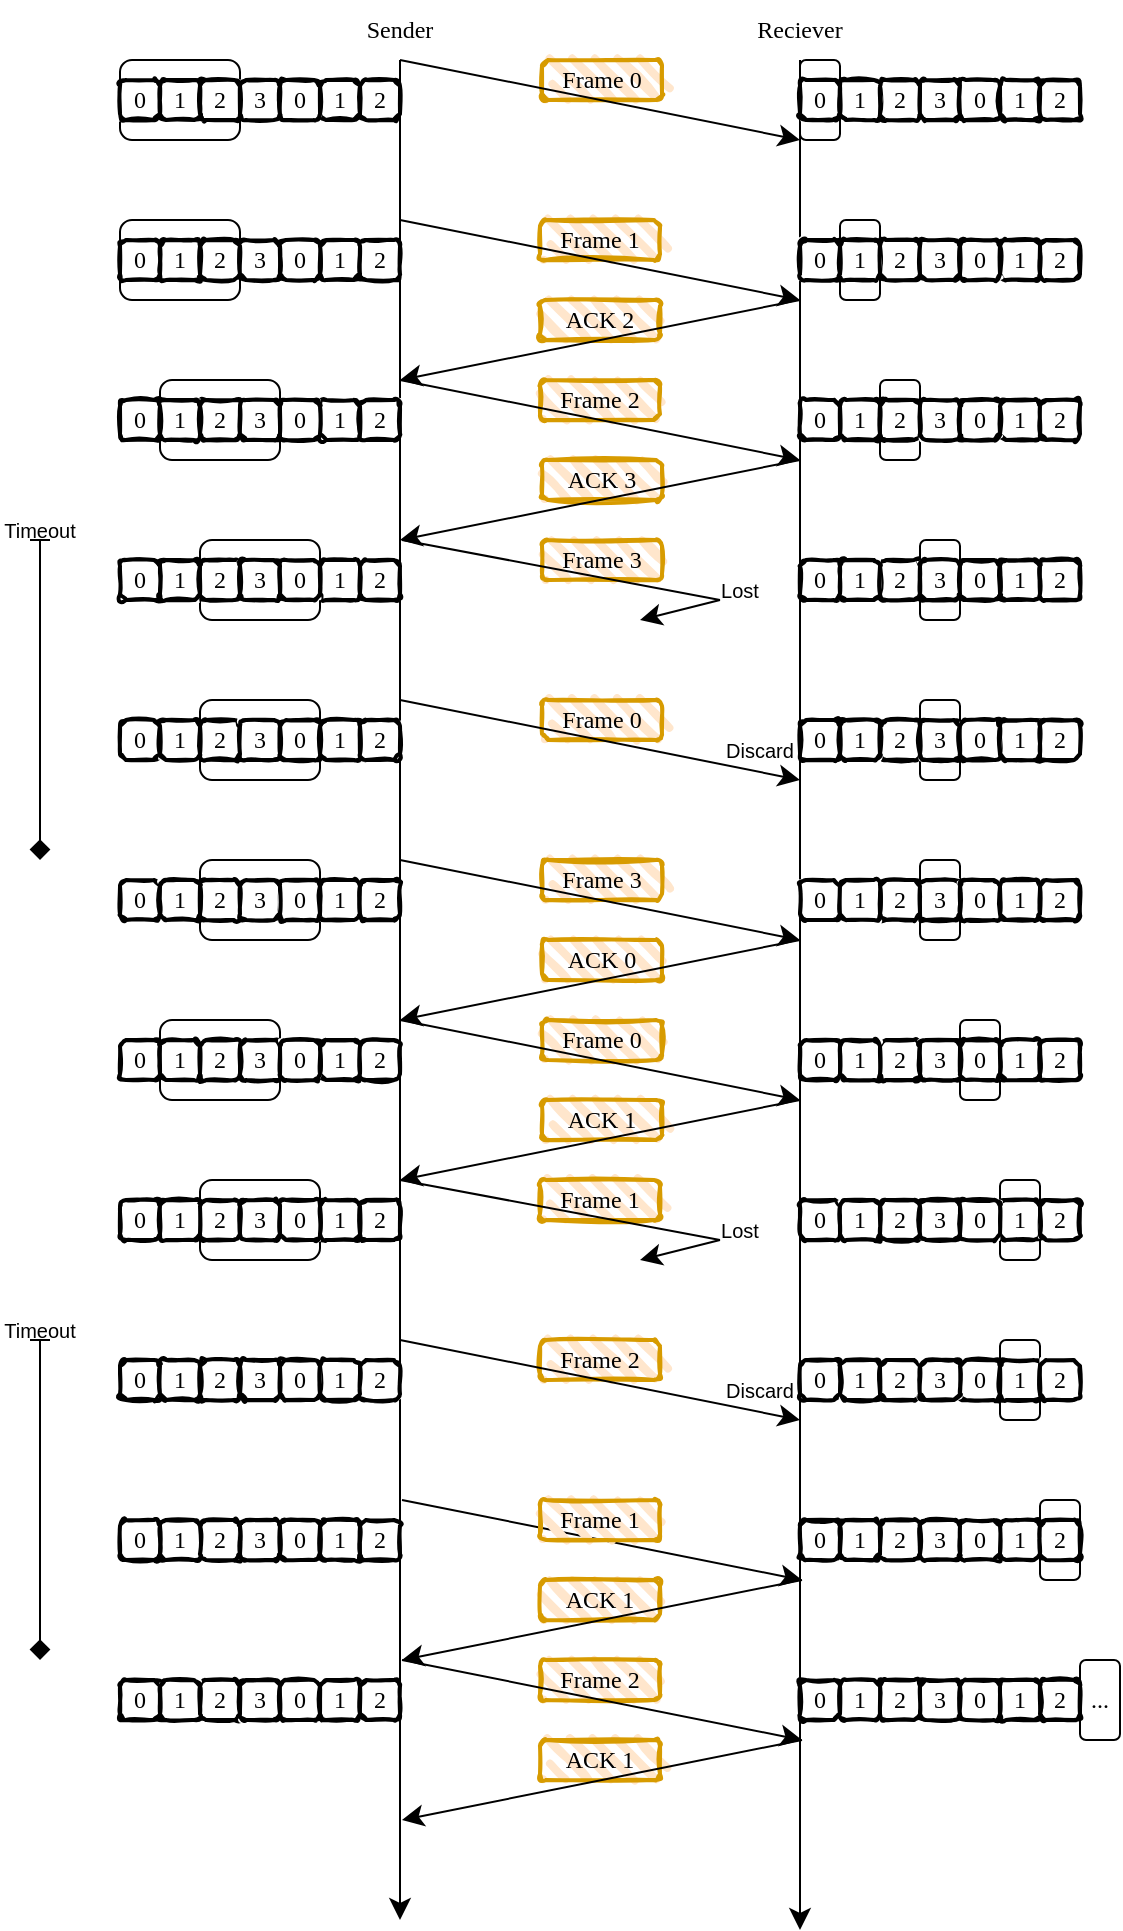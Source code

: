 <mxfile version="22.0.4" type="github">
  <diagram name="Page-1" id="Jps5f1QxIMVDUY-n0DtK">
    <mxGraphModel dx="1178" dy="856" grid="1" gridSize="10" guides="1" tooltips="1" connect="1" arrows="1" fold="1" page="0" pageScale="1" pageWidth="850" pageHeight="1100" math="0" shadow="0">
      <root>
        <mxCell id="0" />
        <mxCell id="1" parent="0" />
        <mxCell id="nz6zBWVMR0chpCr7kGpy-298" value="..." style="rounded=1;whiteSpace=wrap;html=1;fontSize=12;fontFamily=Verdana;" vertex="1" parent="1">
          <mxGeometry x="300" y="800" width="20" height="40" as="geometry" />
        </mxCell>
        <mxCell id="nz6zBWVMR0chpCr7kGpy-293" value="2" style="rounded=1;whiteSpace=wrap;html=1;strokeWidth=2;fillWeight=4;hachureGap=8;hachureAngle=45;sketch=1;fontSize=12;fontFamily=Verdana;" vertex="1" parent="1">
          <mxGeometry x="280" y="810" width="20" height="20" as="geometry" />
        </mxCell>
        <mxCell id="nz6zBWVMR0chpCr7kGpy-297" value="" style="rounded=1;whiteSpace=wrap;html=1;fontSize=12;fontFamily=Verdana;" vertex="1" parent="1">
          <mxGeometry x="280" y="720" width="20" height="40" as="geometry" />
        </mxCell>
        <mxCell id="nz6zBWVMR0chpCr7kGpy-296" value="" style="rounded=1;whiteSpace=wrap;html=1;fontSize=12;fontFamily=Verdana;" vertex="1" parent="1">
          <mxGeometry x="260" y="640" width="20" height="40" as="geometry" />
        </mxCell>
        <mxCell id="nz6zBWVMR0chpCr7kGpy-220" value="0" style="rounded=1;whiteSpace=wrap;html=1;strokeWidth=2;fillWeight=4;hachureGap=8;hachureAngle=45;sketch=1;fontSize=12;fontFamily=Verdana;" vertex="1" parent="1">
          <mxGeometry x="240" y="650" width="20" height="20" as="geometry" />
        </mxCell>
        <mxCell id="nz6zBWVMR0chpCr7kGpy-252" value="Frame 2" style="rounded=1;whiteSpace=wrap;html=1;strokeWidth=2;fillWeight=4;hachureGap=8;hachureAngle=45;sketch=1;fontSize=12;fillColor=#ffe6cc;strokeColor=#d79b00;fontFamily=Verdana;" vertex="1" parent="1">
          <mxGeometry x="30" y="800" width="60" height="20" as="geometry" />
        </mxCell>
        <mxCell id="nz6zBWVMR0chpCr7kGpy-250" value="ACK 1" style="rounded=1;whiteSpace=wrap;html=1;strokeWidth=2;fillWeight=4;hachureGap=8;hachureAngle=45;sketch=1;fontSize=12;fillColor=#ffe6cc;strokeColor=#d79b00;fontFamily=Verdana;" vertex="1" parent="1">
          <mxGeometry x="30" y="760" width="60" height="20" as="geometry" />
        </mxCell>
        <mxCell id="nz6zBWVMR0chpCr7kGpy-228" value="Frame 2" style="rounded=1;whiteSpace=wrap;html=1;strokeWidth=2;fillWeight=4;hachureGap=8;hachureAngle=45;sketch=1;fontSize=12;fillColor=#ffe6cc;strokeColor=#d79b00;fontFamily=Verdana;" vertex="1" parent="1">
          <mxGeometry x="30" y="640" width="60" height="20" as="geometry" />
        </mxCell>
        <mxCell id="nz6zBWVMR0chpCr7kGpy-200" value="Frame 1" style="rounded=1;whiteSpace=wrap;html=1;strokeWidth=2;fillWeight=4;hachureGap=8;hachureAngle=45;sketch=1;fontSize=12;fillColor=#ffe6cc;strokeColor=#d79b00;fontFamily=Verdana;" vertex="1" parent="1">
          <mxGeometry x="30" y="560" width="60" height="20" as="geometry" />
        </mxCell>
        <mxCell id="nz6zBWVMR0chpCr7kGpy-192" value="ACK 1" style="rounded=1;whiteSpace=wrap;html=1;strokeWidth=2;fillWeight=4;hachureGap=8;hachureAngle=45;sketch=1;fontSize=12;fillColor=#ffe6cc;strokeColor=#d79b00;fontFamily=Verdana;" vertex="1" parent="1">
          <mxGeometry x="31" y="520" width="60" height="20" as="geometry" />
        </mxCell>
        <mxCell id="nz6zBWVMR0chpCr7kGpy-196" value="ACK 0" style="rounded=1;whiteSpace=wrap;html=1;strokeWidth=2;fillWeight=4;hachureGap=8;hachureAngle=45;sketch=1;fontSize=12;fillColor=#ffe6cc;strokeColor=#d79b00;fontFamily=Verdana;" vertex="1" parent="1">
          <mxGeometry x="31" y="440" width="60" height="20" as="geometry" />
        </mxCell>
        <mxCell id="nz6zBWVMR0chpCr7kGpy-194" value="Frame 0" style="rounded=1;whiteSpace=wrap;html=1;strokeWidth=2;fillWeight=4;hachureGap=8;hachureAngle=45;sketch=1;fontSize=12;fillColor=#ffe6cc;strokeColor=#d79b00;fontFamily=Verdana;" vertex="1" parent="1">
          <mxGeometry x="31" y="480" width="60" height="20" as="geometry" />
        </mxCell>
        <mxCell id="nz6zBWVMR0chpCr7kGpy-190" value="Frame 3" style="rounded=1;whiteSpace=wrap;html=1;strokeWidth=2;fillWeight=4;hachureGap=8;hachureAngle=45;sketch=1;fontSize=12;fillColor=#ffe6cc;strokeColor=#d79b00;fontFamily=Verdana;" vertex="1" parent="1">
          <mxGeometry x="31" y="400" width="60" height="20" as="geometry" />
        </mxCell>
        <mxCell id="nz6zBWVMR0chpCr7kGpy-182" value="Frame 0" style="rounded=1;whiteSpace=wrap;html=1;strokeWidth=2;fillWeight=4;hachureGap=8;hachureAngle=45;sketch=1;fontSize=12;fillColor=#ffe6cc;strokeColor=#d79b00;fontFamily=Verdana;" vertex="1" parent="1">
          <mxGeometry x="31" y="320" width="60" height="20" as="geometry" />
        </mxCell>
        <mxCell id="nz6zBWVMR0chpCr7kGpy-92" value="Frame 3" style="rounded=1;whiteSpace=wrap;html=1;strokeWidth=2;fillWeight=4;hachureGap=8;hachureAngle=45;sketch=1;fontSize=12;fillColor=#ffe6cc;strokeColor=#d79b00;fontFamily=Verdana;" vertex="1" parent="1">
          <mxGeometry x="31" y="240" width="60" height="20" as="geometry" />
        </mxCell>
        <mxCell id="nz6zBWVMR0chpCr7kGpy-89" value="" style="rounded=1;whiteSpace=wrap;html=1;fontSize=12;fontFamily=Verdana;" vertex="1" parent="1">
          <mxGeometry x="-140" y="240" width="60" height="40" as="geometry" />
        </mxCell>
        <mxCell id="nz6zBWVMR0chpCr7kGpy-87" value="" style="rounded=1;whiteSpace=wrap;html=1;fontSize=12;fontFamily=Verdana;" vertex="1" parent="1">
          <mxGeometry x="-160" y="160" width="60" height="40" as="geometry" />
        </mxCell>
        <mxCell id="nz6zBWVMR0chpCr7kGpy-85" value="" style="rounded=1;whiteSpace=wrap;html=1;fontSize=12;fontFamily=Verdana;" vertex="1" parent="1">
          <mxGeometry x="-180" y="80" width="60" height="40" as="geometry" />
        </mxCell>
        <mxCell id="nz6zBWVMR0chpCr7kGpy-84" value="" style="rounded=1;whiteSpace=wrap;html=1;fontSize=12;fontFamily=Verdana;" vertex="1" parent="1">
          <mxGeometry x="220" y="240" width="20" height="40" as="geometry" />
        </mxCell>
        <mxCell id="nz6zBWVMR0chpCr7kGpy-83" value="" style="rounded=1;whiteSpace=wrap;html=1;fontSize=12;fontFamily=Verdana;" vertex="1" parent="1">
          <mxGeometry x="200" y="160" width="20" height="40" as="geometry" />
        </mxCell>
        <mxCell id="nz6zBWVMR0chpCr7kGpy-82" value="" style="rounded=1;whiteSpace=wrap;html=1;fontSize=12;fontFamily=Verdana;" vertex="1" parent="1">
          <mxGeometry x="180" y="80" width="20" height="40" as="geometry" />
        </mxCell>
        <mxCell id="nz6zBWVMR0chpCr7kGpy-81" value="ACK 3" style="rounded=1;whiteSpace=wrap;html=1;strokeWidth=2;fillWeight=4;hachureGap=8;hachureAngle=45;sketch=1;fontSize=12;fillColor=#ffe6cc;strokeColor=#d79b00;fontFamily=Verdana;" vertex="1" parent="1">
          <mxGeometry x="31" y="200" width="60" height="20" as="geometry" />
        </mxCell>
        <mxCell id="nz6zBWVMR0chpCr7kGpy-79" value="ACK 2" style="rounded=1;whiteSpace=wrap;html=1;strokeWidth=2;fillWeight=4;hachureGap=8;hachureAngle=45;sketch=1;fontSize=12;fillColor=#ffe6cc;strokeColor=#d79b00;fontFamily=Verdana;" vertex="1" parent="1">
          <mxGeometry x="30" y="120" width="60" height="20" as="geometry" />
        </mxCell>
        <mxCell id="nz6zBWVMR0chpCr7kGpy-80" value="Frame 2" style="rounded=1;whiteSpace=wrap;html=1;strokeWidth=2;fillWeight=4;hachureGap=8;hachureAngle=45;sketch=1;fontSize=12;fillColor=#ffe6cc;strokeColor=#d79b00;fontFamily=Verdana;" vertex="1" parent="1">
          <mxGeometry x="30" y="160" width="60" height="20" as="geometry" />
        </mxCell>
        <mxCell id="nz6zBWVMR0chpCr7kGpy-78" value="Frame 1" style="rounded=1;whiteSpace=wrap;html=1;strokeWidth=2;fillWeight=4;hachureGap=8;hachureAngle=45;sketch=1;fontSize=12;fillColor=#ffe6cc;strokeColor=#d79b00;fontFamily=Verdana;" vertex="1" parent="1">
          <mxGeometry x="30" y="80" width="60" height="20" as="geometry" />
        </mxCell>
        <mxCell id="nz6zBWVMR0chpCr7kGpy-77" value="Frame 0" style="rounded=1;whiteSpace=wrap;html=1;strokeWidth=2;fillWeight=4;hachureGap=8;hachureAngle=45;sketch=1;fontSize=12;fillColor=#ffe6cc;strokeColor=#d79b00;fontFamily=Verdana;" vertex="1" parent="1">
          <mxGeometry x="31" width="60" height="20" as="geometry" />
        </mxCell>
        <mxCell id="nz6zBWVMR0chpCr7kGpy-71" value="" style="rounded=1;whiteSpace=wrap;html=1;fontSize=12;fontFamily=Verdana;" vertex="1" parent="1">
          <mxGeometry x="160" width="20" height="40" as="geometry" />
        </mxCell>
        <mxCell id="nz6zBWVMR0chpCr7kGpy-69" value="" style="rounded=1;whiteSpace=wrap;html=1;fontSize=12;fontFamily=Verdana;" vertex="1" parent="1">
          <mxGeometry x="-180" width="60" height="40" as="geometry" />
        </mxCell>
        <mxCell id="nz6zBWVMR0chpCr7kGpy-1" value="" style="endArrow=classic;html=1;rounded=0;fontSize=12;startSize=8;endSize=8;curved=1;fontFamily=Verdana;exitX=0.5;exitY=1;exitDx=0;exitDy=0;" edge="1" parent="1" source="nz6zBWVMR0chpCr7kGpy-5">
          <mxGeometry width="50" height="50" relative="1" as="geometry">
            <mxPoint x="-40" y="120" as="sourcePoint" />
            <mxPoint x="-40" y="930" as="targetPoint" />
          </mxGeometry>
        </mxCell>
        <mxCell id="nz6zBWVMR0chpCr7kGpy-3" value="" style="endArrow=classic;html=1;rounded=0;fontSize=12;startSize=8;endSize=8;curved=1;fontFamily=Verdana;exitX=0.5;exitY=1;exitDx=0;exitDy=0;" edge="1" parent="1" source="nz6zBWVMR0chpCr7kGpy-6">
          <mxGeometry width="50" height="50" relative="1" as="geometry">
            <mxPoint x="160" y="125" as="sourcePoint" />
            <mxPoint x="160" y="935" as="targetPoint" />
          </mxGeometry>
        </mxCell>
        <mxCell id="nz6zBWVMR0chpCr7kGpy-5" value="&lt;div style=&quot;font-size: 12px;&quot;&gt;Sender&lt;/div&gt;" style="text;html=1;strokeColor=none;fillColor=none;align=center;verticalAlign=middle;whiteSpace=wrap;rounded=0;fontSize=12;fontFamily=Verdana;" vertex="1" parent="1">
          <mxGeometry x="-70" y="-30" width="60" height="30" as="geometry" />
        </mxCell>
        <mxCell id="nz6zBWVMR0chpCr7kGpy-6" value="&lt;div style=&quot;font-size: 12px;&quot;&gt;Reciever&lt;/div&gt;" style="text;html=1;strokeColor=none;fillColor=none;align=center;verticalAlign=middle;whiteSpace=wrap;rounded=0;fontSize=12;fontFamily=Verdana;" vertex="1" parent="1">
          <mxGeometry x="130" y="-30" width="60" height="30" as="geometry" />
        </mxCell>
        <mxCell id="nz6zBWVMR0chpCr7kGpy-7" value="0" style="rounded=1;whiteSpace=wrap;html=1;strokeWidth=2;fillWeight=4;hachureGap=8;hachureAngle=45;sketch=1;fontSize=12;fontFamily=Verdana;" vertex="1" parent="1">
          <mxGeometry x="-180" y="10" width="20" height="20" as="geometry" />
        </mxCell>
        <mxCell id="nz6zBWVMR0chpCr7kGpy-8" value="2" style="rounded=1;whiteSpace=wrap;html=1;strokeWidth=2;fillWeight=4;hachureGap=8;hachureAngle=45;sketch=1;fontSize=12;fontFamily=Verdana;" vertex="1" parent="1">
          <mxGeometry x="-140" y="10" width="20" height="20" as="geometry" />
        </mxCell>
        <mxCell id="nz6zBWVMR0chpCr7kGpy-14" value="1" style="rounded=1;whiteSpace=wrap;html=1;strokeWidth=2;fillWeight=4;hachureGap=8;hachureAngle=45;sketch=1;fontSize=12;fontFamily=Verdana;" vertex="1" parent="1">
          <mxGeometry x="-160" y="10" width="20" height="20" as="geometry" />
        </mxCell>
        <mxCell id="nz6zBWVMR0chpCr7kGpy-17" value="3" style="rounded=1;whiteSpace=wrap;html=1;strokeWidth=2;fillWeight=4;hachureGap=8;hachureAngle=45;sketch=1;fontSize=12;fontFamily=Verdana;" vertex="1" parent="1">
          <mxGeometry x="-120" y="10" width="20" height="20" as="geometry" />
        </mxCell>
        <mxCell id="nz6zBWVMR0chpCr7kGpy-18" value="1" style="rounded=1;whiteSpace=wrap;html=1;strokeWidth=2;fillWeight=4;hachureGap=8;hachureAngle=45;sketch=1;fontSize=12;fontFamily=Verdana;" vertex="1" parent="1">
          <mxGeometry x="-80" y="10" width="20" height="20" as="geometry" />
        </mxCell>
        <mxCell id="nz6zBWVMR0chpCr7kGpy-19" value="0" style="rounded=1;whiteSpace=wrap;html=1;strokeWidth=2;fillWeight=4;hachureGap=8;hachureAngle=45;sketch=1;fontSize=12;fontFamily=Verdana;" vertex="1" parent="1">
          <mxGeometry x="-100" y="10" width="20" height="20" as="geometry" />
        </mxCell>
        <mxCell id="nz6zBWVMR0chpCr7kGpy-20" value="0" style="rounded=1;whiteSpace=wrap;html=1;strokeWidth=2;fillWeight=4;hachureGap=8;hachureAngle=45;sketch=1;fontSize=12;fontFamily=Verdana;" vertex="1" parent="1">
          <mxGeometry x="-180" y="90" width="20" height="20" as="geometry" />
        </mxCell>
        <mxCell id="nz6zBWVMR0chpCr7kGpy-21" value="2" style="rounded=1;whiteSpace=wrap;html=1;strokeWidth=2;fillWeight=4;hachureGap=8;hachureAngle=45;sketch=1;fontSize=12;fontFamily=Verdana;" vertex="1" parent="1">
          <mxGeometry x="-140" y="90" width="20" height="20" as="geometry" />
        </mxCell>
        <mxCell id="nz6zBWVMR0chpCr7kGpy-22" value="1" style="rounded=1;whiteSpace=wrap;html=1;strokeWidth=2;fillWeight=4;hachureGap=8;hachureAngle=45;sketch=1;fontSize=12;fontFamily=Verdana;" vertex="1" parent="1">
          <mxGeometry x="-160" y="90" width="20" height="20" as="geometry" />
        </mxCell>
        <mxCell id="nz6zBWVMR0chpCr7kGpy-23" value="3" style="rounded=1;whiteSpace=wrap;html=1;strokeWidth=2;fillWeight=4;hachureGap=8;hachureAngle=45;sketch=1;fontSize=12;fontFamily=Verdana;" vertex="1" parent="1">
          <mxGeometry x="-120" y="90" width="20" height="20" as="geometry" />
        </mxCell>
        <mxCell id="nz6zBWVMR0chpCr7kGpy-24" value="1" style="rounded=1;whiteSpace=wrap;html=1;strokeWidth=2;fillWeight=4;hachureGap=8;hachureAngle=45;sketch=1;fontSize=12;fontFamily=Verdana;" vertex="1" parent="1">
          <mxGeometry x="-80" y="90" width="20" height="20" as="geometry" />
        </mxCell>
        <mxCell id="nz6zBWVMR0chpCr7kGpy-25" value="0" style="rounded=1;whiteSpace=wrap;html=1;strokeWidth=2;fillWeight=4;hachureGap=8;hachureAngle=45;sketch=1;fontSize=12;fontFamily=Verdana;" vertex="1" parent="1">
          <mxGeometry x="-100" y="90" width="20" height="20" as="geometry" />
        </mxCell>
        <mxCell id="nz6zBWVMR0chpCr7kGpy-26" value="0" style="rounded=1;whiteSpace=wrap;html=1;strokeWidth=2;fillWeight=4;hachureGap=8;hachureAngle=45;sketch=1;fontSize=12;fontFamily=Verdana;" vertex="1" parent="1">
          <mxGeometry x="-180" y="170" width="20" height="20" as="geometry" />
        </mxCell>
        <mxCell id="nz6zBWVMR0chpCr7kGpy-27" value="2" style="rounded=1;whiteSpace=wrap;html=1;strokeWidth=2;fillWeight=4;hachureGap=8;hachureAngle=45;sketch=1;fontSize=12;fontFamily=Verdana;" vertex="1" parent="1">
          <mxGeometry x="-140" y="170" width="20" height="20" as="geometry" />
        </mxCell>
        <mxCell id="nz6zBWVMR0chpCr7kGpy-28" value="1" style="rounded=1;whiteSpace=wrap;html=1;strokeWidth=2;fillWeight=4;hachureGap=8;hachureAngle=45;sketch=1;fontSize=12;fontFamily=Verdana;" vertex="1" parent="1">
          <mxGeometry x="-160" y="170" width="20" height="20" as="geometry" />
        </mxCell>
        <mxCell id="nz6zBWVMR0chpCr7kGpy-29" value="3" style="rounded=1;whiteSpace=wrap;html=1;strokeWidth=2;fillWeight=4;hachureGap=8;hachureAngle=45;sketch=1;fontSize=12;fontFamily=Verdana;" vertex="1" parent="1">
          <mxGeometry x="-120" y="170" width="20" height="20" as="geometry" />
        </mxCell>
        <mxCell id="nz6zBWVMR0chpCr7kGpy-30" value="1" style="rounded=1;whiteSpace=wrap;html=1;strokeWidth=2;fillWeight=4;hachureGap=8;hachureAngle=45;sketch=1;fontSize=12;fontFamily=Verdana;" vertex="1" parent="1">
          <mxGeometry x="-80" y="170" width="20" height="20" as="geometry" />
        </mxCell>
        <mxCell id="nz6zBWVMR0chpCr7kGpy-31" value="0" style="rounded=1;whiteSpace=wrap;html=1;strokeWidth=2;fillWeight=4;hachureGap=8;hachureAngle=45;sketch=1;fontSize=12;fontFamily=Verdana;" vertex="1" parent="1">
          <mxGeometry x="-100" y="170" width="20" height="20" as="geometry" />
        </mxCell>
        <mxCell id="nz6zBWVMR0chpCr7kGpy-32" value="0" style="rounded=1;whiteSpace=wrap;html=1;strokeWidth=2;fillWeight=4;hachureGap=8;hachureAngle=45;sketch=1;fontSize=12;fontFamily=Verdana;" vertex="1" parent="1">
          <mxGeometry x="-180" y="250" width="20" height="20" as="geometry" />
        </mxCell>
        <mxCell id="nz6zBWVMR0chpCr7kGpy-33" value="2" style="rounded=1;whiteSpace=wrap;html=1;strokeWidth=2;fillWeight=4;hachureGap=8;hachureAngle=45;sketch=1;fontSize=12;fontFamily=Verdana;" vertex="1" parent="1">
          <mxGeometry x="-140" y="250" width="20" height="20" as="geometry" />
        </mxCell>
        <mxCell id="nz6zBWVMR0chpCr7kGpy-34" value="1" style="rounded=1;whiteSpace=wrap;html=1;strokeWidth=2;fillWeight=4;hachureGap=8;hachureAngle=45;sketch=1;fontSize=12;fontFamily=Verdana;" vertex="1" parent="1">
          <mxGeometry x="-160" y="250" width="20" height="20" as="geometry" />
        </mxCell>
        <mxCell id="nz6zBWVMR0chpCr7kGpy-35" value="3" style="rounded=1;whiteSpace=wrap;html=1;strokeWidth=2;fillWeight=4;hachureGap=8;hachureAngle=45;sketch=1;fontSize=12;fontFamily=Verdana;" vertex="1" parent="1">
          <mxGeometry x="-120" y="250" width="20" height="20" as="geometry" />
        </mxCell>
        <mxCell id="nz6zBWVMR0chpCr7kGpy-36" value="1" style="rounded=1;whiteSpace=wrap;html=1;strokeWidth=2;fillWeight=4;hachureGap=8;hachureAngle=45;sketch=1;fontSize=12;fontFamily=Verdana;" vertex="1" parent="1">
          <mxGeometry x="-80" y="250" width="20" height="20" as="geometry" />
        </mxCell>
        <mxCell id="nz6zBWVMR0chpCr7kGpy-37" value="0" style="rounded=1;whiteSpace=wrap;html=1;strokeWidth=2;fillWeight=4;hachureGap=8;hachureAngle=45;sketch=1;fontSize=12;fontFamily=Verdana;" vertex="1" parent="1">
          <mxGeometry x="-100" y="250" width="20" height="20" as="geometry" />
        </mxCell>
        <mxCell id="nz6zBWVMR0chpCr7kGpy-44" value="0" style="rounded=1;whiteSpace=wrap;html=1;strokeWidth=2;fillWeight=4;hachureGap=8;hachureAngle=45;sketch=1;fontSize=12;fontFamily=Verdana;" vertex="1" parent="1">
          <mxGeometry x="160" y="10" width="20" height="20" as="geometry" />
        </mxCell>
        <mxCell id="nz6zBWVMR0chpCr7kGpy-45" value="2" style="rounded=1;whiteSpace=wrap;html=1;strokeWidth=2;fillWeight=4;hachureGap=8;hachureAngle=45;sketch=1;fontSize=12;fontFamily=Verdana;" vertex="1" parent="1">
          <mxGeometry x="200" y="10" width="20" height="20" as="geometry" />
        </mxCell>
        <mxCell id="nz6zBWVMR0chpCr7kGpy-46" value="1" style="rounded=1;whiteSpace=wrap;html=1;strokeWidth=2;fillWeight=4;hachureGap=8;hachureAngle=45;sketch=1;fontSize=12;fontFamily=Verdana;" vertex="1" parent="1">
          <mxGeometry x="180" y="10" width="20" height="20" as="geometry" />
        </mxCell>
        <mxCell id="nz6zBWVMR0chpCr7kGpy-47" value="3" style="rounded=1;whiteSpace=wrap;html=1;strokeWidth=2;fillWeight=4;hachureGap=8;hachureAngle=45;sketch=1;fontSize=12;fontFamily=Verdana;" vertex="1" parent="1">
          <mxGeometry x="220" y="10" width="20" height="20" as="geometry" />
        </mxCell>
        <mxCell id="nz6zBWVMR0chpCr7kGpy-48" value="1" style="rounded=1;whiteSpace=wrap;html=1;strokeWidth=2;fillWeight=4;hachureGap=8;hachureAngle=45;sketch=1;fontSize=12;fontFamily=Verdana;" vertex="1" parent="1">
          <mxGeometry x="260" y="10" width="20" height="20" as="geometry" />
        </mxCell>
        <mxCell id="nz6zBWVMR0chpCr7kGpy-49" value="0" style="rounded=1;whiteSpace=wrap;html=1;strokeWidth=2;fillWeight=4;hachureGap=8;hachureAngle=45;sketch=1;fontSize=12;fontFamily=Verdana;" vertex="1" parent="1">
          <mxGeometry x="240" y="10" width="20" height="20" as="geometry" />
        </mxCell>
        <mxCell id="nz6zBWVMR0chpCr7kGpy-50" value="0" style="rounded=1;whiteSpace=wrap;html=1;strokeWidth=2;fillWeight=4;hachureGap=8;hachureAngle=45;sketch=1;fontSize=12;fontFamily=Verdana;" vertex="1" parent="1">
          <mxGeometry x="160" y="90" width="20" height="20" as="geometry" />
        </mxCell>
        <mxCell id="nz6zBWVMR0chpCr7kGpy-51" value="2" style="rounded=1;whiteSpace=wrap;html=1;strokeWidth=2;fillWeight=4;hachureGap=8;hachureAngle=45;sketch=1;fontSize=12;fontFamily=Verdana;" vertex="1" parent="1">
          <mxGeometry x="200" y="90" width="20" height="20" as="geometry" />
        </mxCell>
        <mxCell id="nz6zBWVMR0chpCr7kGpy-52" value="1" style="rounded=1;whiteSpace=wrap;html=1;strokeWidth=2;fillWeight=4;hachureGap=8;hachureAngle=45;sketch=1;fontSize=12;fontFamily=Verdana;" vertex="1" parent="1">
          <mxGeometry x="180" y="90" width="20" height="20" as="geometry" />
        </mxCell>
        <mxCell id="nz6zBWVMR0chpCr7kGpy-53" value="3" style="rounded=1;whiteSpace=wrap;html=1;strokeWidth=2;fillWeight=4;hachureGap=8;hachureAngle=45;sketch=1;fontSize=12;fontFamily=Verdana;" vertex="1" parent="1">
          <mxGeometry x="220" y="90" width="20" height="20" as="geometry" />
        </mxCell>
        <mxCell id="nz6zBWVMR0chpCr7kGpy-54" value="1" style="rounded=1;whiteSpace=wrap;html=1;strokeWidth=2;fillWeight=4;hachureGap=8;hachureAngle=45;sketch=1;fontSize=12;fontFamily=Verdana;" vertex="1" parent="1">
          <mxGeometry x="260" y="90" width="20" height="20" as="geometry" />
        </mxCell>
        <mxCell id="nz6zBWVMR0chpCr7kGpy-55" value="0" style="rounded=1;whiteSpace=wrap;html=1;strokeWidth=2;fillWeight=4;hachureGap=8;hachureAngle=45;sketch=1;fontSize=12;fontFamily=Verdana;" vertex="1" parent="1">
          <mxGeometry x="240" y="90" width="20" height="20" as="geometry" />
        </mxCell>
        <mxCell id="nz6zBWVMR0chpCr7kGpy-56" value="0" style="rounded=1;whiteSpace=wrap;html=1;strokeWidth=2;fillWeight=4;hachureGap=8;hachureAngle=45;sketch=1;fontSize=12;fontFamily=Verdana;" vertex="1" parent="1">
          <mxGeometry x="160" y="170" width="20" height="20" as="geometry" />
        </mxCell>
        <mxCell id="nz6zBWVMR0chpCr7kGpy-57" value="2" style="rounded=1;whiteSpace=wrap;html=1;strokeWidth=2;fillWeight=4;hachureGap=8;hachureAngle=45;sketch=1;fontSize=12;fontFamily=Verdana;" vertex="1" parent="1">
          <mxGeometry x="200" y="170" width="20" height="20" as="geometry" />
        </mxCell>
        <mxCell id="nz6zBWVMR0chpCr7kGpy-58" value="1" style="rounded=1;whiteSpace=wrap;html=1;strokeWidth=2;fillWeight=4;hachureGap=8;hachureAngle=45;sketch=1;fontSize=12;fontFamily=Verdana;" vertex="1" parent="1">
          <mxGeometry x="180" y="170" width="20" height="20" as="geometry" />
        </mxCell>
        <mxCell id="nz6zBWVMR0chpCr7kGpy-59" value="3" style="rounded=1;whiteSpace=wrap;html=1;strokeWidth=2;fillWeight=4;hachureGap=8;hachureAngle=45;sketch=1;fontSize=12;fontFamily=Verdana;" vertex="1" parent="1">
          <mxGeometry x="220" y="170" width="20" height="20" as="geometry" />
        </mxCell>
        <mxCell id="nz6zBWVMR0chpCr7kGpy-60" value="1" style="rounded=1;whiteSpace=wrap;html=1;strokeWidth=2;fillWeight=4;hachureGap=8;hachureAngle=45;sketch=1;fontSize=12;fontFamily=Verdana;" vertex="1" parent="1">
          <mxGeometry x="260" y="170" width="20" height="20" as="geometry" />
        </mxCell>
        <mxCell id="nz6zBWVMR0chpCr7kGpy-61" value="0" style="rounded=1;whiteSpace=wrap;html=1;strokeWidth=2;fillWeight=4;hachureGap=8;hachureAngle=45;sketch=1;fontSize=12;fontFamily=Verdana;" vertex="1" parent="1">
          <mxGeometry x="240" y="170" width="20" height="20" as="geometry" />
        </mxCell>
        <mxCell id="nz6zBWVMR0chpCr7kGpy-62" value="0" style="rounded=1;whiteSpace=wrap;html=1;strokeWidth=2;fillWeight=4;hachureGap=8;hachureAngle=45;sketch=1;fontSize=12;fontFamily=Verdana;" vertex="1" parent="1">
          <mxGeometry x="160" y="250" width="20" height="20" as="geometry" />
        </mxCell>
        <mxCell id="nz6zBWVMR0chpCr7kGpy-63" value="2" style="rounded=1;whiteSpace=wrap;html=1;strokeWidth=2;fillWeight=4;hachureGap=8;hachureAngle=45;sketch=1;fontSize=12;fontFamily=Verdana;" vertex="1" parent="1">
          <mxGeometry x="200" y="250" width="20" height="20" as="geometry" />
        </mxCell>
        <mxCell id="nz6zBWVMR0chpCr7kGpy-64" value="1" style="rounded=1;whiteSpace=wrap;html=1;strokeWidth=2;fillWeight=4;hachureGap=8;hachureAngle=45;sketch=1;fontSize=12;fontFamily=Verdana;" vertex="1" parent="1">
          <mxGeometry x="180" y="250" width="20" height="20" as="geometry" />
        </mxCell>
        <mxCell id="nz6zBWVMR0chpCr7kGpy-65" value="3" style="rounded=1;whiteSpace=wrap;html=1;strokeWidth=2;fillWeight=4;hachureGap=8;hachureAngle=45;sketch=1;fontSize=12;fontFamily=Verdana;" vertex="1" parent="1">
          <mxGeometry x="220" y="250" width="20" height="20" as="geometry" />
        </mxCell>
        <mxCell id="nz6zBWVMR0chpCr7kGpy-66" value="1" style="rounded=1;whiteSpace=wrap;html=1;strokeWidth=2;fillWeight=4;hachureGap=8;hachureAngle=45;sketch=1;fontSize=12;fontFamily=Verdana;" vertex="1" parent="1">
          <mxGeometry x="260" y="250" width="20" height="20" as="geometry" />
        </mxCell>
        <mxCell id="nz6zBWVMR0chpCr7kGpy-67" value="0" style="rounded=1;whiteSpace=wrap;html=1;strokeWidth=2;fillWeight=4;hachureGap=8;hachureAngle=45;sketch=1;fontSize=12;fontFamily=Verdana;" vertex="1" parent="1">
          <mxGeometry x="240" y="250" width="20" height="20" as="geometry" />
        </mxCell>
        <mxCell id="nz6zBWVMR0chpCr7kGpy-70" value="" style="endArrow=classic;html=1;rounded=0;fontSize=12;startSize=8;endSize=8;curved=1;exitX=0.5;exitY=1;exitDx=0;exitDy=0;fontFamily=Verdana;" edge="1" parent="1" source="nz6zBWVMR0chpCr7kGpy-5">
          <mxGeometry width="50" height="50" relative="1" as="geometry">
            <mxPoint x="-10" y="60" as="sourcePoint" />
            <mxPoint x="160" y="40" as="targetPoint" />
          </mxGeometry>
        </mxCell>
        <mxCell id="nz6zBWVMR0chpCr7kGpy-72" value="" style="endArrow=classic;html=1;rounded=0;fontSize=12;startSize=8;endSize=8;curved=1;exitX=0.5;exitY=1;exitDx=0;exitDy=0;fontFamily=Verdana;" edge="1" parent="1">
          <mxGeometry width="50" height="50" relative="1" as="geometry">
            <mxPoint x="-40" y="80" as="sourcePoint" />
            <mxPoint x="160" y="120" as="targetPoint" />
          </mxGeometry>
        </mxCell>
        <mxCell id="nz6zBWVMR0chpCr7kGpy-73" value="" style="endArrow=classic;html=1;rounded=0;fontSize=12;startSize=8;endSize=8;curved=1;exitX=0.5;exitY=1;exitDx=0;exitDy=0;fontFamily=Verdana;" edge="1" parent="1">
          <mxGeometry width="50" height="50" relative="1" as="geometry">
            <mxPoint x="-40" y="160" as="sourcePoint" />
            <mxPoint x="160" y="200" as="targetPoint" />
          </mxGeometry>
        </mxCell>
        <mxCell id="nz6zBWVMR0chpCr7kGpy-75" value="" style="endArrow=classic;html=1;rounded=0;fontSize=12;startSize=8;endSize=8;curved=1;fontFamily=Verdana;" edge="1" parent="1">
          <mxGeometry width="50" height="50" relative="1" as="geometry">
            <mxPoint x="160" y="120" as="sourcePoint" />
            <mxPoint x="-40" y="160" as="targetPoint" />
          </mxGeometry>
        </mxCell>
        <mxCell id="nz6zBWVMR0chpCr7kGpy-76" value="" style="endArrow=classic;html=1;rounded=0;fontSize=12;startSize=8;endSize=8;curved=1;fontFamily=Verdana;" edge="1" parent="1">
          <mxGeometry width="50" height="50" relative="1" as="geometry">
            <mxPoint x="160" y="200" as="sourcePoint" />
            <mxPoint x="-40" y="240" as="targetPoint" />
          </mxGeometry>
        </mxCell>
        <mxCell id="nz6zBWVMR0chpCr7kGpy-90" value="" style="endArrow=none;html=1;rounded=0;fontSize=12;startSize=8;endSize=8;curved=1;exitX=0.5;exitY=1;exitDx=0;exitDy=0;fontFamily=Verdana;endFill=0;" edge="1" parent="1">
          <mxGeometry width="50" height="50" relative="1" as="geometry">
            <mxPoint x="-39" y="240" as="sourcePoint" />
            <mxPoint x="120" y="270" as="targetPoint" />
          </mxGeometry>
        </mxCell>
        <mxCell id="nz6zBWVMR0chpCr7kGpy-91" value="" style="endArrow=classic;html=1;rounded=0;fontSize=12;startSize=8;endSize=8;curved=1;fontFamily=Verdana;" edge="1" parent="1">
          <mxGeometry width="50" height="50" relative="1" as="geometry">
            <mxPoint x="120" y="270" as="sourcePoint" />
            <mxPoint x="80" y="280" as="targetPoint" />
          </mxGeometry>
        </mxCell>
        <mxCell id="nz6zBWVMR0chpCr7kGpy-94" value="Lost" style="text;html=1;strokeColor=none;fillColor=none;align=center;verticalAlign=middle;whiteSpace=wrap;rounded=0;fontSize=10;" vertex="1" parent="1">
          <mxGeometry x="120" y="260" width="20" height="10" as="geometry" />
        </mxCell>
        <mxCell id="nz6zBWVMR0chpCr7kGpy-96" value="" style="rounded=1;whiteSpace=wrap;html=1;fontSize=12;fontFamily=Verdana;" vertex="1" parent="1">
          <mxGeometry x="-140" y="560" width="60" height="40" as="geometry" />
        </mxCell>
        <mxCell id="nz6zBWVMR0chpCr7kGpy-97" value="" style="rounded=1;whiteSpace=wrap;html=1;fontSize=12;fontFamily=Verdana;" vertex="1" parent="1">
          <mxGeometry x="-160" y="480" width="60" height="40" as="geometry" />
        </mxCell>
        <mxCell id="nz6zBWVMR0chpCr7kGpy-98" value="" style="rounded=1;whiteSpace=wrap;html=1;fontSize=12;fontFamily=Verdana;" vertex="1" parent="1">
          <mxGeometry x="-140" y="400" width="60" height="40" as="geometry" />
        </mxCell>
        <mxCell id="nz6zBWVMR0chpCr7kGpy-99" value="" style="rounded=1;whiteSpace=wrap;html=1;fontSize=12;fontFamily=Verdana;" vertex="1" parent="1">
          <mxGeometry x="-140" y="320" width="60" height="40" as="geometry" />
        </mxCell>
        <mxCell id="nz6zBWVMR0chpCr7kGpy-100" value="0" style="rounded=1;whiteSpace=wrap;html=1;strokeWidth=2;fillWeight=4;hachureGap=8;hachureAngle=45;sketch=1;fontSize=12;fontFamily=Verdana;" vertex="1" parent="1">
          <mxGeometry x="-180" y="330" width="20" height="20" as="geometry" />
        </mxCell>
        <mxCell id="nz6zBWVMR0chpCr7kGpy-101" value="2" style="rounded=1;whiteSpace=wrap;html=1;strokeWidth=2;fillWeight=4;hachureGap=8;hachureAngle=45;sketch=1;fontSize=12;fontFamily=Verdana;" vertex="1" parent="1">
          <mxGeometry x="-140" y="330" width="20" height="20" as="geometry" />
        </mxCell>
        <mxCell id="nz6zBWVMR0chpCr7kGpy-102" value="1" style="rounded=1;whiteSpace=wrap;html=1;strokeWidth=2;fillWeight=4;hachureGap=8;hachureAngle=45;sketch=1;fontSize=12;fontFamily=Verdana;" vertex="1" parent="1">
          <mxGeometry x="-160" y="330" width="20" height="20" as="geometry" />
        </mxCell>
        <mxCell id="nz6zBWVMR0chpCr7kGpy-103" value="3" style="rounded=1;whiteSpace=wrap;html=1;strokeWidth=2;fillWeight=4;hachureGap=8;hachureAngle=45;sketch=1;fontSize=12;fontFamily=Verdana;" vertex="1" parent="1">
          <mxGeometry x="-120" y="330" width="20" height="20" as="geometry" />
        </mxCell>
        <mxCell id="nz6zBWVMR0chpCr7kGpy-104" value="1" style="rounded=1;whiteSpace=wrap;html=1;strokeWidth=2;fillWeight=4;hachureGap=8;hachureAngle=45;sketch=1;fontSize=12;fontFamily=Verdana;" vertex="1" parent="1">
          <mxGeometry x="-80" y="330" width="20" height="20" as="geometry" />
        </mxCell>
        <mxCell id="nz6zBWVMR0chpCr7kGpy-105" value="0" style="rounded=1;whiteSpace=wrap;html=1;strokeWidth=2;fillWeight=4;hachureGap=8;hachureAngle=45;sketch=1;fontSize=12;fontFamily=Verdana;" vertex="1" parent="1">
          <mxGeometry x="-100" y="330" width="20" height="20" as="geometry" />
        </mxCell>
        <mxCell id="nz6zBWVMR0chpCr7kGpy-106" value="0" style="rounded=1;whiteSpace=wrap;html=1;strokeWidth=2;fillWeight=4;hachureGap=8;hachureAngle=45;sketch=1;fontSize=12;fontFamily=Verdana;" vertex="1" parent="1">
          <mxGeometry x="-180" y="410" width="20" height="20" as="geometry" />
        </mxCell>
        <mxCell id="nz6zBWVMR0chpCr7kGpy-107" value="2" style="rounded=1;whiteSpace=wrap;html=1;strokeWidth=2;fillWeight=4;hachureGap=8;hachureAngle=45;sketch=1;fontSize=12;fontFamily=Verdana;" vertex="1" parent="1">
          <mxGeometry x="-140" y="410" width="20" height="20" as="geometry" />
        </mxCell>
        <mxCell id="nz6zBWVMR0chpCr7kGpy-108" value="1" style="rounded=1;whiteSpace=wrap;html=1;strokeWidth=2;fillWeight=4;hachureGap=8;hachureAngle=45;sketch=1;fontSize=12;fontFamily=Verdana;" vertex="1" parent="1">
          <mxGeometry x="-160" y="410" width="20" height="20" as="geometry" />
        </mxCell>
        <mxCell id="nz6zBWVMR0chpCr7kGpy-109" value="3" style="rounded=1;whiteSpace=wrap;html=1;strokeWidth=2;fillWeight=4;hachureGap=8;hachureAngle=45;sketch=1;fontSize=12;fontFamily=Verdana;" vertex="1" parent="1">
          <mxGeometry x="-120" y="410" width="20" height="20" as="geometry" />
        </mxCell>
        <mxCell id="nz6zBWVMR0chpCr7kGpy-110" value="1" style="rounded=1;whiteSpace=wrap;html=1;strokeWidth=2;fillWeight=4;hachureGap=8;hachureAngle=45;sketch=1;fontSize=12;fontFamily=Verdana;" vertex="1" parent="1">
          <mxGeometry x="-80" y="410" width="20" height="20" as="geometry" />
        </mxCell>
        <mxCell id="nz6zBWVMR0chpCr7kGpy-111" value="0" style="rounded=1;whiteSpace=wrap;html=1;strokeWidth=2;fillWeight=4;hachureGap=8;hachureAngle=45;sketch=1;fontSize=12;fontFamily=Verdana;" vertex="1" parent="1">
          <mxGeometry x="-100" y="410" width="20" height="20" as="geometry" />
        </mxCell>
        <mxCell id="nz6zBWVMR0chpCr7kGpy-112" value="0" style="rounded=1;whiteSpace=wrap;html=1;strokeWidth=2;fillWeight=4;hachureGap=8;hachureAngle=45;sketch=1;fontSize=12;fontFamily=Verdana;" vertex="1" parent="1">
          <mxGeometry x="-180" y="490" width="20" height="20" as="geometry" />
        </mxCell>
        <mxCell id="nz6zBWVMR0chpCr7kGpy-113" value="2" style="rounded=1;whiteSpace=wrap;html=1;strokeWidth=2;fillWeight=4;hachureGap=8;hachureAngle=45;sketch=1;fontSize=12;fontFamily=Verdana;" vertex="1" parent="1">
          <mxGeometry x="-140" y="490" width="20" height="20" as="geometry" />
        </mxCell>
        <mxCell id="nz6zBWVMR0chpCr7kGpy-114" value="1" style="rounded=1;whiteSpace=wrap;html=1;strokeWidth=2;fillWeight=4;hachureGap=8;hachureAngle=45;sketch=1;fontSize=12;fontFamily=Verdana;" vertex="1" parent="1">
          <mxGeometry x="-160" y="490" width="20" height="20" as="geometry" />
        </mxCell>
        <mxCell id="nz6zBWVMR0chpCr7kGpy-115" value="3" style="rounded=1;whiteSpace=wrap;html=1;strokeWidth=2;fillWeight=4;hachureGap=8;hachureAngle=45;sketch=1;fontSize=12;fontFamily=Verdana;" vertex="1" parent="1">
          <mxGeometry x="-120" y="490" width="20" height="20" as="geometry" />
        </mxCell>
        <mxCell id="nz6zBWVMR0chpCr7kGpy-116" value="1" style="rounded=1;whiteSpace=wrap;html=1;strokeWidth=2;fillWeight=4;hachureGap=8;hachureAngle=45;sketch=1;fontSize=12;fontFamily=Verdana;" vertex="1" parent="1">
          <mxGeometry x="-80" y="490" width="20" height="20" as="geometry" />
        </mxCell>
        <mxCell id="nz6zBWVMR0chpCr7kGpy-117" value="0" style="rounded=1;whiteSpace=wrap;html=1;strokeWidth=2;fillWeight=4;hachureGap=8;hachureAngle=45;sketch=1;fontSize=12;fontFamily=Verdana;" vertex="1" parent="1">
          <mxGeometry x="-100" y="490" width="20" height="20" as="geometry" />
        </mxCell>
        <mxCell id="nz6zBWVMR0chpCr7kGpy-118" value="0" style="rounded=1;whiteSpace=wrap;html=1;strokeWidth=2;fillWeight=4;hachureGap=8;hachureAngle=45;sketch=1;fontSize=12;fontFamily=Verdana;" vertex="1" parent="1">
          <mxGeometry x="-180" y="570" width="20" height="20" as="geometry" />
        </mxCell>
        <mxCell id="nz6zBWVMR0chpCr7kGpy-119" value="2" style="rounded=1;whiteSpace=wrap;html=1;strokeWidth=2;fillWeight=4;hachureGap=8;hachureAngle=45;sketch=1;fontSize=12;fontFamily=Verdana;" vertex="1" parent="1">
          <mxGeometry x="-140" y="570" width="20" height="20" as="geometry" />
        </mxCell>
        <mxCell id="nz6zBWVMR0chpCr7kGpy-120" value="1" style="rounded=1;whiteSpace=wrap;html=1;strokeWidth=2;fillWeight=4;hachureGap=8;hachureAngle=45;sketch=1;fontSize=12;fontFamily=Verdana;" vertex="1" parent="1">
          <mxGeometry x="-160" y="570" width="20" height="20" as="geometry" />
        </mxCell>
        <mxCell id="nz6zBWVMR0chpCr7kGpy-121" value="3" style="rounded=1;whiteSpace=wrap;html=1;strokeWidth=2;fillWeight=4;hachureGap=8;hachureAngle=45;sketch=1;fontSize=12;fontFamily=Verdana;" vertex="1" parent="1">
          <mxGeometry x="-120" y="570" width="20" height="20" as="geometry" />
        </mxCell>
        <mxCell id="nz6zBWVMR0chpCr7kGpy-122" value="1" style="rounded=1;whiteSpace=wrap;html=1;strokeWidth=2;fillWeight=4;hachureGap=8;hachureAngle=45;sketch=1;fontSize=12;fontFamily=Verdana;" vertex="1" parent="1">
          <mxGeometry x="-80" y="570" width="20" height="20" as="geometry" />
        </mxCell>
        <mxCell id="nz6zBWVMR0chpCr7kGpy-123" value="0" style="rounded=1;whiteSpace=wrap;html=1;strokeWidth=2;fillWeight=4;hachureGap=8;hachureAngle=45;sketch=1;fontSize=12;fontFamily=Verdana;" vertex="1" parent="1">
          <mxGeometry x="-100" y="570" width="20" height="20" as="geometry" />
        </mxCell>
        <mxCell id="nz6zBWVMR0chpCr7kGpy-152" value="" style="rounded=1;whiteSpace=wrap;html=1;fontSize=12;fontFamily=Verdana;" vertex="1" parent="1">
          <mxGeometry x="260" y="560" width="20" height="40" as="geometry" />
        </mxCell>
        <mxCell id="nz6zBWVMR0chpCr7kGpy-153" value="" style="rounded=1;whiteSpace=wrap;html=1;fontSize=12;fontFamily=Verdana;" vertex="1" parent="1">
          <mxGeometry x="240" y="480" width="20" height="40" as="geometry" />
        </mxCell>
        <mxCell id="nz6zBWVMR0chpCr7kGpy-154" value="" style="rounded=1;whiteSpace=wrap;html=1;fontSize=12;fontFamily=Verdana;" vertex="1" parent="1">
          <mxGeometry x="220" y="400" width="20" height="40" as="geometry" />
        </mxCell>
        <mxCell id="nz6zBWVMR0chpCr7kGpy-155" value="" style="rounded=1;whiteSpace=wrap;html=1;fontSize=12;fontFamily=Verdana;" vertex="1" parent="1">
          <mxGeometry x="220" y="320" width="20" height="40" as="geometry" />
        </mxCell>
        <mxCell id="nz6zBWVMR0chpCr7kGpy-156" value="0" style="rounded=1;whiteSpace=wrap;html=1;strokeWidth=2;fillWeight=4;hachureGap=8;hachureAngle=45;sketch=1;fontSize=12;fontFamily=Verdana;" vertex="1" parent="1">
          <mxGeometry x="160" y="330" width="20" height="20" as="geometry" />
        </mxCell>
        <mxCell id="nz6zBWVMR0chpCr7kGpy-157" value="2" style="rounded=1;whiteSpace=wrap;html=1;strokeWidth=2;fillWeight=4;hachureGap=8;hachureAngle=45;sketch=1;fontSize=12;fontFamily=Verdana;" vertex="1" parent="1">
          <mxGeometry x="200" y="330" width="20" height="20" as="geometry" />
        </mxCell>
        <mxCell id="nz6zBWVMR0chpCr7kGpy-158" value="1" style="rounded=1;whiteSpace=wrap;html=1;strokeWidth=2;fillWeight=4;hachureGap=8;hachureAngle=45;sketch=1;fontSize=12;fontFamily=Verdana;" vertex="1" parent="1">
          <mxGeometry x="180" y="330" width="20" height="20" as="geometry" />
        </mxCell>
        <mxCell id="nz6zBWVMR0chpCr7kGpy-159" value="3" style="rounded=1;whiteSpace=wrap;html=1;strokeWidth=2;fillWeight=4;hachureGap=8;hachureAngle=45;sketch=1;fontSize=12;fontFamily=Verdana;" vertex="1" parent="1">
          <mxGeometry x="220" y="330" width="20" height="20" as="geometry" />
        </mxCell>
        <mxCell id="nz6zBWVMR0chpCr7kGpy-160" value="1" style="rounded=1;whiteSpace=wrap;html=1;strokeWidth=2;fillWeight=4;hachureGap=8;hachureAngle=45;sketch=1;fontSize=12;fontFamily=Verdana;" vertex="1" parent="1">
          <mxGeometry x="260" y="330" width="20" height="20" as="geometry" />
        </mxCell>
        <mxCell id="nz6zBWVMR0chpCr7kGpy-161" value="0" style="rounded=1;whiteSpace=wrap;html=1;strokeWidth=2;fillWeight=4;hachureGap=8;hachureAngle=45;sketch=1;fontSize=12;fontFamily=Verdana;" vertex="1" parent="1">
          <mxGeometry x="240" y="330" width="20" height="20" as="geometry" />
        </mxCell>
        <mxCell id="nz6zBWVMR0chpCr7kGpy-162" value="0" style="rounded=1;whiteSpace=wrap;html=1;strokeWidth=2;fillWeight=4;hachureGap=8;hachureAngle=45;sketch=1;fontSize=12;fontFamily=Verdana;" vertex="1" parent="1">
          <mxGeometry x="160" y="410" width="20" height="20" as="geometry" />
        </mxCell>
        <mxCell id="nz6zBWVMR0chpCr7kGpy-163" value="2" style="rounded=1;whiteSpace=wrap;html=1;strokeWidth=2;fillWeight=4;hachureGap=8;hachureAngle=45;sketch=1;fontSize=12;fontFamily=Verdana;" vertex="1" parent="1">
          <mxGeometry x="200" y="410" width="20" height="20" as="geometry" />
        </mxCell>
        <mxCell id="nz6zBWVMR0chpCr7kGpy-164" value="1" style="rounded=1;whiteSpace=wrap;html=1;strokeWidth=2;fillWeight=4;hachureGap=8;hachureAngle=45;sketch=1;fontSize=12;fontFamily=Verdana;" vertex="1" parent="1">
          <mxGeometry x="180" y="410" width="20" height="20" as="geometry" />
        </mxCell>
        <mxCell id="nz6zBWVMR0chpCr7kGpy-165" value="3" style="rounded=1;whiteSpace=wrap;html=1;strokeWidth=2;fillWeight=4;hachureGap=8;hachureAngle=45;sketch=1;fontSize=12;fontFamily=Verdana;" vertex="1" parent="1">
          <mxGeometry x="220" y="410" width="20" height="20" as="geometry" />
        </mxCell>
        <mxCell id="nz6zBWVMR0chpCr7kGpy-166" value="1" style="rounded=1;whiteSpace=wrap;html=1;strokeWidth=2;fillWeight=4;hachureGap=8;hachureAngle=45;sketch=1;fontSize=12;fontFamily=Verdana;" vertex="1" parent="1">
          <mxGeometry x="260" y="410" width="20" height="20" as="geometry" />
        </mxCell>
        <mxCell id="nz6zBWVMR0chpCr7kGpy-167" value="0" style="rounded=1;whiteSpace=wrap;html=1;strokeWidth=2;fillWeight=4;hachureGap=8;hachureAngle=45;sketch=1;fontSize=12;fontFamily=Verdana;" vertex="1" parent="1">
          <mxGeometry x="240" y="410" width="20" height="20" as="geometry" />
        </mxCell>
        <mxCell id="nz6zBWVMR0chpCr7kGpy-168" value="0" style="rounded=1;whiteSpace=wrap;html=1;strokeWidth=2;fillWeight=4;hachureGap=8;hachureAngle=45;sketch=1;fontSize=12;fontFamily=Verdana;" vertex="1" parent="1">
          <mxGeometry x="160" y="490" width="20" height="20" as="geometry" />
        </mxCell>
        <mxCell id="nz6zBWVMR0chpCr7kGpy-169" value="2" style="rounded=1;whiteSpace=wrap;html=1;strokeWidth=2;fillWeight=4;hachureGap=8;hachureAngle=45;sketch=1;fontSize=12;fontFamily=Verdana;" vertex="1" parent="1">
          <mxGeometry x="200" y="490" width="20" height="20" as="geometry" />
        </mxCell>
        <mxCell id="nz6zBWVMR0chpCr7kGpy-170" value="1" style="rounded=1;whiteSpace=wrap;html=1;strokeWidth=2;fillWeight=4;hachureGap=8;hachureAngle=45;sketch=1;fontSize=12;fontFamily=Verdana;" vertex="1" parent="1">
          <mxGeometry x="180" y="490" width="20" height="20" as="geometry" />
        </mxCell>
        <mxCell id="nz6zBWVMR0chpCr7kGpy-171" value="3" style="rounded=1;whiteSpace=wrap;html=1;strokeWidth=2;fillWeight=4;hachureGap=8;hachureAngle=45;sketch=1;fontSize=12;fontFamily=Verdana;" vertex="1" parent="1">
          <mxGeometry x="220" y="490" width="20" height="20" as="geometry" />
        </mxCell>
        <mxCell id="nz6zBWVMR0chpCr7kGpy-172" value="1" style="rounded=1;whiteSpace=wrap;html=1;strokeWidth=2;fillWeight=4;hachureGap=8;hachureAngle=45;sketch=1;fontSize=12;fontFamily=Verdana;" vertex="1" parent="1">
          <mxGeometry x="260" y="490" width="20" height="20" as="geometry" />
        </mxCell>
        <mxCell id="nz6zBWVMR0chpCr7kGpy-173" value="0" style="rounded=1;whiteSpace=wrap;html=1;strokeWidth=2;fillWeight=4;hachureGap=8;hachureAngle=45;sketch=1;fontSize=12;fontFamily=Verdana;" vertex="1" parent="1">
          <mxGeometry x="240" y="490" width="20" height="20" as="geometry" />
        </mxCell>
        <mxCell id="nz6zBWVMR0chpCr7kGpy-174" value="0" style="rounded=1;whiteSpace=wrap;html=1;strokeWidth=2;fillWeight=4;hachureGap=8;hachureAngle=45;sketch=1;fontSize=12;fontFamily=Verdana;" vertex="1" parent="1">
          <mxGeometry x="160" y="570" width="20" height="20" as="geometry" />
        </mxCell>
        <mxCell id="nz6zBWVMR0chpCr7kGpy-175" value="2" style="rounded=1;whiteSpace=wrap;html=1;strokeWidth=2;fillWeight=4;hachureGap=8;hachureAngle=45;sketch=1;fontSize=12;fontFamily=Verdana;" vertex="1" parent="1">
          <mxGeometry x="200" y="570" width="20" height="20" as="geometry" />
        </mxCell>
        <mxCell id="nz6zBWVMR0chpCr7kGpy-176" value="1" style="rounded=1;whiteSpace=wrap;html=1;strokeWidth=2;fillWeight=4;hachureGap=8;hachureAngle=45;sketch=1;fontSize=12;fontFamily=Verdana;" vertex="1" parent="1">
          <mxGeometry x="180" y="570" width="20" height="20" as="geometry" />
        </mxCell>
        <mxCell id="nz6zBWVMR0chpCr7kGpy-177" value="3" style="rounded=1;whiteSpace=wrap;html=1;strokeWidth=2;fillWeight=4;hachureGap=8;hachureAngle=45;sketch=1;fontSize=12;fontFamily=Verdana;" vertex="1" parent="1">
          <mxGeometry x="220" y="570" width="20" height="20" as="geometry" />
        </mxCell>
        <mxCell id="nz6zBWVMR0chpCr7kGpy-178" value="1" style="rounded=1;whiteSpace=wrap;html=1;strokeWidth=2;fillWeight=4;hachureGap=8;hachureAngle=45;sketch=1;fontSize=12;fontFamily=Verdana;" vertex="1" parent="1">
          <mxGeometry x="260" y="570" width="20" height="20" as="geometry" />
        </mxCell>
        <mxCell id="nz6zBWVMR0chpCr7kGpy-179" value="0" style="rounded=1;whiteSpace=wrap;html=1;strokeWidth=2;fillWeight=4;hachureGap=8;hachureAngle=45;sketch=1;fontSize=12;fontFamily=Verdana;" vertex="1" parent="1">
          <mxGeometry x="240" y="570" width="20" height="20" as="geometry" />
        </mxCell>
        <mxCell id="nz6zBWVMR0chpCr7kGpy-180" value="" style="endArrow=classic;html=1;rounded=0;fontSize=12;startSize=8;endSize=8;curved=1;exitX=0.5;exitY=1;exitDx=0;exitDy=0;fontFamily=Verdana;" edge="1" parent="1">
          <mxGeometry width="50" height="50" relative="1" as="geometry">
            <mxPoint x="-40" y="320" as="sourcePoint" />
            <mxPoint x="160" y="360" as="targetPoint" />
          </mxGeometry>
        </mxCell>
        <mxCell id="nz6zBWVMR0chpCr7kGpy-183" value="Discard" style="text;html=1;strokeColor=none;fillColor=none;align=center;verticalAlign=middle;whiteSpace=wrap;rounded=0;fontSize=10;" vertex="1" parent="1">
          <mxGeometry x="120" y="340" width="40" height="10" as="geometry" />
        </mxCell>
        <mxCell id="nz6zBWVMR0chpCr7kGpy-186" value="" style="endArrow=diamond;html=1;rounded=0;fontSize=12;startSize=8;endSize=8;curved=1;endFill=1;startArrow=baseDash;startFill=0;" edge="1" parent="1">
          <mxGeometry width="50" height="50" relative="1" as="geometry">
            <mxPoint x="-220" y="240" as="sourcePoint" />
            <mxPoint x="-220" y="400" as="targetPoint" />
          </mxGeometry>
        </mxCell>
        <mxCell id="nz6zBWVMR0chpCr7kGpy-188" value="Timeout" style="text;html=1;strokeColor=none;fillColor=none;align=center;verticalAlign=middle;whiteSpace=wrap;rounded=0;fontSize=10;" vertex="1" parent="1">
          <mxGeometry x="-240" y="230" width="40" height="10" as="geometry" />
        </mxCell>
        <mxCell id="nz6zBWVMR0chpCr7kGpy-189" value="" style="endArrow=classic;html=1;rounded=0;fontSize=12;startSize=8;endSize=8;curved=1;exitX=0.5;exitY=1;exitDx=0;exitDy=0;fontFamily=Verdana;" edge="1" parent="1">
          <mxGeometry width="50" height="50" relative="1" as="geometry">
            <mxPoint x="-40" y="400" as="sourcePoint" />
            <mxPoint x="160" y="440" as="targetPoint" />
          </mxGeometry>
        </mxCell>
        <mxCell id="nz6zBWVMR0chpCr7kGpy-191" value="" style="endArrow=classic;html=1;rounded=0;fontSize=12;startSize=8;endSize=8;curved=1;fontFamily=Verdana;" edge="1" parent="1">
          <mxGeometry width="50" height="50" relative="1" as="geometry">
            <mxPoint x="160" y="440" as="sourcePoint" />
            <mxPoint x="-40" y="480" as="targetPoint" />
          </mxGeometry>
        </mxCell>
        <mxCell id="nz6zBWVMR0chpCr7kGpy-193" value="" style="endArrow=classic;html=1;rounded=0;fontSize=12;startSize=8;endSize=8;curved=1;exitX=0.5;exitY=1;exitDx=0;exitDy=0;fontFamily=Verdana;" edge="1" parent="1">
          <mxGeometry width="50" height="50" relative="1" as="geometry">
            <mxPoint x="-40" y="480" as="sourcePoint" />
            <mxPoint x="160" y="520" as="targetPoint" />
          </mxGeometry>
        </mxCell>
        <mxCell id="nz6zBWVMR0chpCr7kGpy-198" value="" style="endArrow=classic;html=1;rounded=0;fontSize=12;startSize=8;endSize=8;curved=1;fontFamily=Verdana;" edge="1" parent="1">
          <mxGeometry width="50" height="50" relative="1" as="geometry">
            <mxPoint x="160" y="520" as="sourcePoint" />
            <mxPoint x="-40" y="560" as="targetPoint" />
          </mxGeometry>
        </mxCell>
        <mxCell id="nz6zBWVMR0chpCr7kGpy-199" value="" style="endArrow=none;html=1;rounded=0;fontSize=12;startSize=8;endSize=8;curved=1;exitX=0.5;exitY=1;exitDx=0;exitDy=0;fontFamily=Verdana;endFill=0;" edge="1" parent="1">
          <mxGeometry width="50" height="50" relative="1" as="geometry">
            <mxPoint x="-40" y="560" as="sourcePoint" />
            <mxPoint x="120" y="590" as="targetPoint" />
          </mxGeometry>
        </mxCell>
        <mxCell id="nz6zBWVMR0chpCr7kGpy-201" value="" style="endArrow=classic;html=1;rounded=0;fontSize=12;startSize=8;endSize=8;curved=1;fontFamily=Verdana;" edge="1" parent="1">
          <mxGeometry width="50" height="50" relative="1" as="geometry">
            <mxPoint x="120" y="590" as="sourcePoint" />
            <mxPoint x="80" y="600" as="targetPoint" />
          </mxGeometry>
        </mxCell>
        <mxCell id="nz6zBWVMR0chpCr7kGpy-202" value="Lost" style="text;html=1;strokeColor=none;fillColor=none;align=center;verticalAlign=middle;whiteSpace=wrap;rounded=0;fontSize=10;" vertex="1" parent="1">
          <mxGeometry x="120" y="580" width="20" height="10" as="geometry" />
        </mxCell>
        <mxCell id="nz6zBWVMR0chpCr7kGpy-203" value="0" style="rounded=1;whiteSpace=wrap;html=1;strokeWidth=2;fillWeight=4;hachureGap=8;hachureAngle=45;sketch=1;fontSize=12;fontFamily=Verdana;" vertex="1" parent="1">
          <mxGeometry x="-180" y="650" width="20" height="20" as="geometry" />
        </mxCell>
        <mxCell id="nz6zBWVMR0chpCr7kGpy-204" value="2" style="rounded=1;whiteSpace=wrap;html=1;strokeWidth=2;fillWeight=4;hachureGap=8;hachureAngle=45;sketch=1;fontSize=12;fontFamily=Verdana;" vertex="1" parent="1">
          <mxGeometry x="-140" y="650" width="20" height="20" as="geometry" />
        </mxCell>
        <mxCell id="nz6zBWVMR0chpCr7kGpy-205" value="1" style="rounded=1;whiteSpace=wrap;html=1;strokeWidth=2;fillWeight=4;hachureGap=8;hachureAngle=45;sketch=1;fontSize=12;fontFamily=Verdana;" vertex="1" parent="1">
          <mxGeometry x="-160" y="650" width="20" height="20" as="geometry" />
        </mxCell>
        <mxCell id="nz6zBWVMR0chpCr7kGpy-206" value="3" style="rounded=1;whiteSpace=wrap;html=1;strokeWidth=2;fillWeight=4;hachureGap=8;hachureAngle=45;sketch=1;fontSize=12;fontFamily=Verdana;" vertex="1" parent="1">
          <mxGeometry x="-120" y="650" width="20" height="20" as="geometry" />
        </mxCell>
        <mxCell id="nz6zBWVMR0chpCr7kGpy-207" value="1" style="rounded=1;whiteSpace=wrap;html=1;strokeWidth=2;fillWeight=4;hachureGap=8;hachureAngle=45;sketch=1;fontSize=12;fontFamily=Verdana;" vertex="1" parent="1">
          <mxGeometry x="-80" y="650" width="20" height="20" as="geometry" />
        </mxCell>
        <mxCell id="nz6zBWVMR0chpCr7kGpy-208" value="0" style="rounded=1;whiteSpace=wrap;html=1;strokeWidth=2;fillWeight=4;hachureGap=8;hachureAngle=45;sketch=1;fontSize=12;fontFamily=Verdana;" vertex="1" parent="1">
          <mxGeometry x="-100" y="650" width="20" height="20" as="geometry" />
        </mxCell>
        <mxCell id="nz6zBWVMR0chpCr7kGpy-209" value="0" style="rounded=1;whiteSpace=wrap;html=1;strokeWidth=2;fillWeight=4;hachureGap=8;hachureAngle=45;sketch=1;fontSize=12;fontFamily=Verdana;" vertex="1" parent="1">
          <mxGeometry x="-180" y="730" width="20" height="20" as="geometry" />
        </mxCell>
        <mxCell id="nz6zBWVMR0chpCr7kGpy-210" value="2" style="rounded=1;whiteSpace=wrap;html=1;strokeWidth=2;fillWeight=4;hachureGap=8;hachureAngle=45;sketch=1;fontSize=12;fontFamily=Verdana;" vertex="1" parent="1">
          <mxGeometry x="-140" y="730" width="20" height="20" as="geometry" />
        </mxCell>
        <mxCell id="nz6zBWVMR0chpCr7kGpy-211" value="1" style="rounded=1;whiteSpace=wrap;html=1;strokeWidth=2;fillWeight=4;hachureGap=8;hachureAngle=45;sketch=1;fontSize=12;fontFamily=Verdana;" vertex="1" parent="1">
          <mxGeometry x="-160" y="730" width="20" height="20" as="geometry" />
        </mxCell>
        <mxCell id="nz6zBWVMR0chpCr7kGpy-212" value="3" style="rounded=1;whiteSpace=wrap;html=1;strokeWidth=2;fillWeight=4;hachureGap=8;hachureAngle=45;sketch=1;fontSize=12;fontFamily=Verdana;" vertex="1" parent="1">
          <mxGeometry x="-120" y="730" width="20" height="20" as="geometry" />
        </mxCell>
        <mxCell id="nz6zBWVMR0chpCr7kGpy-213" value="1" style="rounded=1;whiteSpace=wrap;html=1;strokeWidth=2;fillWeight=4;hachureGap=8;hachureAngle=45;sketch=1;fontSize=12;fontFamily=Verdana;" vertex="1" parent="1">
          <mxGeometry x="-80" y="730" width="20" height="20" as="geometry" />
        </mxCell>
        <mxCell id="nz6zBWVMR0chpCr7kGpy-214" value="0" style="rounded=1;whiteSpace=wrap;html=1;strokeWidth=2;fillWeight=4;hachureGap=8;hachureAngle=45;sketch=1;fontSize=12;fontFamily=Verdana;" vertex="1" parent="1">
          <mxGeometry x="-100" y="730" width="20" height="20" as="geometry" />
        </mxCell>
        <mxCell id="nz6zBWVMR0chpCr7kGpy-215" value="0" style="rounded=1;whiteSpace=wrap;html=1;strokeWidth=2;fillWeight=4;hachureGap=8;hachureAngle=45;sketch=1;fontSize=12;fontFamily=Verdana;" vertex="1" parent="1">
          <mxGeometry x="160" y="650" width="20" height="20" as="geometry" />
        </mxCell>
        <mxCell id="nz6zBWVMR0chpCr7kGpy-216" value="2" style="rounded=1;whiteSpace=wrap;html=1;strokeWidth=2;fillWeight=4;hachureGap=8;hachureAngle=45;sketch=1;fontSize=12;fontFamily=Verdana;" vertex="1" parent="1">
          <mxGeometry x="200" y="650" width="20" height="20" as="geometry" />
        </mxCell>
        <mxCell id="nz6zBWVMR0chpCr7kGpy-217" value="1" style="rounded=1;whiteSpace=wrap;html=1;strokeWidth=2;fillWeight=4;hachureGap=8;hachureAngle=45;sketch=1;fontSize=12;fontFamily=Verdana;" vertex="1" parent="1">
          <mxGeometry x="180" y="650" width="20" height="20" as="geometry" />
        </mxCell>
        <mxCell id="nz6zBWVMR0chpCr7kGpy-218" value="3" style="rounded=1;whiteSpace=wrap;html=1;strokeWidth=2;fillWeight=4;hachureGap=8;hachureAngle=45;sketch=1;fontSize=12;fontFamily=Verdana;" vertex="1" parent="1">
          <mxGeometry x="220" y="650" width="20" height="20" as="geometry" />
        </mxCell>
        <mxCell id="nz6zBWVMR0chpCr7kGpy-219" value="1" style="rounded=1;whiteSpace=wrap;html=1;strokeWidth=2;fillWeight=4;hachureGap=8;hachureAngle=45;sketch=1;fontSize=12;fontFamily=Verdana;" vertex="1" parent="1">
          <mxGeometry x="260" y="650" width="20" height="20" as="geometry" />
        </mxCell>
        <mxCell id="nz6zBWVMR0chpCr7kGpy-221" value="0" style="rounded=1;whiteSpace=wrap;html=1;strokeWidth=2;fillWeight=4;hachureGap=8;hachureAngle=45;sketch=1;fontSize=12;fontFamily=Verdana;" vertex="1" parent="1">
          <mxGeometry x="160" y="730" width="20" height="20" as="geometry" />
        </mxCell>
        <mxCell id="nz6zBWVMR0chpCr7kGpy-222" value="2" style="rounded=1;whiteSpace=wrap;html=1;strokeWidth=2;fillWeight=4;hachureGap=8;hachureAngle=45;sketch=1;fontSize=12;fontFamily=Verdana;" vertex="1" parent="1">
          <mxGeometry x="200" y="730" width="20" height="20" as="geometry" />
        </mxCell>
        <mxCell id="nz6zBWVMR0chpCr7kGpy-223" value="1" style="rounded=1;whiteSpace=wrap;html=1;strokeWidth=2;fillWeight=4;hachureGap=8;hachureAngle=45;sketch=1;fontSize=12;fontFamily=Verdana;" vertex="1" parent="1">
          <mxGeometry x="180" y="730" width="20" height="20" as="geometry" />
        </mxCell>
        <mxCell id="nz6zBWVMR0chpCr7kGpy-224" value="3" style="rounded=1;whiteSpace=wrap;html=1;strokeWidth=2;fillWeight=4;hachureGap=8;hachureAngle=45;sketch=1;fontSize=12;fontFamily=Verdana;" vertex="1" parent="1">
          <mxGeometry x="220" y="730" width="20" height="20" as="geometry" />
        </mxCell>
        <mxCell id="nz6zBWVMR0chpCr7kGpy-225" value="1" style="rounded=1;whiteSpace=wrap;html=1;strokeWidth=2;fillWeight=4;hachureGap=8;hachureAngle=45;sketch=1;fontSize=12;fontFamily=Verdana;" vertex="1" parent="1">
          <mxGeometry x="260" y="730" width="20" height="20" as="geometry" />
        </mxCell>
        <mxCell id="nz6zBWVMR0chpCr7kGpy-226" value="0" style="rounded=1;whiteSpace=wrap;html=1;strokeWidth=2;fillWeight=4;hachureGap=8;hachureAngle=45;sketch=1;fontSize=12;fontFamily=Verdana;" vertex="1" parent="1">
          <mxGeometry x="240" y="730" width="20" height="20" as="geometry" />
        </mxCell>
        <mxCell id="nz6zBWVMR0chpCr7kGpy-227" value="" style="endArrow=classic;html=1;rounded=0;fontSize=12;startSize=8;endSize=8;curved=1;exitX=0.5;exitY=1;exitDx=0;exitDy=0;fontFamily=Verdana;" edge="1" parent="1">
          <mxGeometry width="50" height="50" relative="1" as="geometry">
            <mxPoint x="-40" y="640" as="sourcePoint" />
            <mxPoint x="160" y="680" as="targetPoint" />
          </mxGeometry>
        </mxCell>
        <mxCell id="nz6zBWVMR0chpCr7kGpy-230" value="Discard" style="text;html=1;strokeColor=none;fillColor=none;align=center;verticalAlign=middle;whiteSpace=wrap;rounded=0;fontSize=10;" vertex="1" parent="1">
          <mxGeometry x="120" y="660" width="40" height="10" as="geometry" />
        </mxCell>
        <mxCell id="nz6zBWVMR0chpCr7kGpy-233" value="" style="endArrow=diamond;html=1;rounded=0;fontSize=12;startSize=8;endSize=8;curved=1;endFill=1;startArrow=baseDash;startFill=0;" edge="1" parent="1">
          <mxGeometry width="50" height="50" relative="1" as="geometry">
            <mxPoint x="-220" y="640" as="sourcePoint" />
            <mxPoint x="-220" y="800" as="targetPoint" />
          </mxGeometry>
        </mxCell>
        <mxCell id="nz6zBWVMR0chpCr7kGpy-234" value="Timeout" style="text;html=1;strokeColor=none;fillColor=none;align=center;verticalAlign=middle;whiteSpace=wrap;rounded=0;fontSize=10;" vertex="1" parent="1">
          <mxGeometry x="-240" y="630" width="40" height="10" as="geometry" />
        </mxCell>
        <mxCell id="nz6zBWVMR0chpCr7kGpy-235" value="0" style="rounded=1;whiteSpace=wrap;html=1;strokeWidth=2;fillWeight=4;hachureGap=8;hachureAngle=45;sketch=1;fontSize=12;fontFamily=Verdana;" vertex="1" parent="1">
          <mxGeometry x="-180" y="810" width="20" height="20" as="geometry" />
        </mxCell>
        <mxCell id="nz6zBWVMR0chpCr7kGpy-236" value="2" style="rounded=1;whiteSpace=wrap;html=1;strokeWidth=2;fillWeight=4;hachureGap=8;hachureAngle=45;sketch=1;fontSize=12;fontFamily=Verdana;" vertex="1" parent="1">
          <mxGeometry x="-140" y="810" width="20" height="20" as="geometry" />
        </mxCell>
        <mxCell id="nz6zBWVMR0chpCr7kGpy-237" value="1" style="rounded=1;whiteSpace=wrap;html=1;strokeWidth=2;fillWeight=4;hachureGap=8;hachureAngle=45;sketch=1;fontSize=12;fontFamily=Verdana;" vertex="1" parent="1">
          <mxGeometry x="-160" y="810" width="20" height="20" as="geometry" />
        </mxCell>
        <mxCell id="nz6zBWVMR0chpCr7kGpy-238" value="3" style="rounded=1;whiteSpace=wrap;html=1;strokeWidth=2;fillWeight=4;hachureGap=8;hachureAngle=45;sketch=1;fontSize=12;fontFamily=Verdana;" vertex="1" parent="1">
          <mxGeometry x="-120" y="810" width="20" height="20" as="geometry" />
        </mxCell>
        <mxCell id="nz6zBWVMR0chpCr7kGpy-239" value="1" style="rounded=1;whiteSpace=wrap;html=1;strokeWidth=2;fillWeight=4;hachureGap=8;hachureAngle=45;sketch=1;fontSize=12;fontFamily=Verdana;" vertex="1" parent="1">
          <mxGeometry x="-80" y="810" width="20" height="20" as="geometry" />
        </mxCell>
        <mxCell id="nz6zBWVMR0chpCr7kGpy-240" value="0" style="rounded=1;whiteSpace=wrap;html=1;strokeWidth=2;fillWeight=4;hachureGap=8;hachureAngle=45;sketch=1;fontSize=12;fontFamily=Verdana;" vertex="1" parent="1">
          <mxGeometry x="-100" y="810" width="20" height="20" as="geometry" />
        </mxCell>
        <mxCell id="nz6zBWVMR0chpCr7kGpy-241" value="0" style="rounded=1;whiteSpace=wrap;html=1;strokeWidth=2;fillWeight=4;hachureGap=8;hachureAngle=45;sketch=1;fontSize=12;fontFamily=Verdana;" vertex="1" parent="1">
          <mxGeometry x="160" y="810" width="20" height="20" as="geometry" />
        </mxCell>
        <mxCell id="nz6zBWVMR0chpCr7kGpy-242" value="2" style="rounded=1;whiteSpace=wrap;html=1;strokeWidth=2;fillWeight=4;hachureGap=8;hachureAngle=45;sketch=1;fontSize=12;fontFamily=Verdana;" vertex="1" parent="1">
          <mxGeometry x="200" y="810" width="20" height="20" as="geometry" />
        </mxCell>
        <mxCell id="nz6zBWVMR0chpCr7kGpy-243" value="1" style="rounded=1;whiteSpace=wrap;html=1;strokeWidth=2;fillWeight=4;hachureGap=8;hachureAngle=45;sketch=1;fontSize=12;fontFamily=Verdana;" vertex="1" parent="1">
          <mxGeometry x="180" y="810" width="20" height="20" as="geometry" />
        </mxCell>
        <mxCell id="nz6zBWVMR0chpCr7kGpy-244" value="3" style="rounded=1;whiteSpace=wrap;html=1;strokeWidth=2;fillWeight=4;hachureGap=8;hachureAngle=45;sketch=1;fontSize=12;fontFamily=Verdana;" vertex="1" parent="1">
          <mxGeometry x="220" y="810" width="20" height="20" as="geometry" />
        </mxCell>
        <mxCell id="nz6zBWVMR0chpCr7kGpy-245" value="1" style="rounded=1;whiteSpace=wrap;html=1;strokeWidth=2;fillWeight=4;hachureGap=8;hachureAngle=45;sketch=1;fontSize=12;fontFamily=Verdana;" vertex="1" parent="1">
          <mxGeometry x="260" y="810" width="20" height="20" as="geometry" />
        </mxCell>
        <mxCell id="nz6zBWVMR0chpCr7kGpy-246" value="0" style="rounded=1;whiteSpace=wrap;html=1;strokeWidth=2;fillWeight=4;hachureGap=8;hachureAngle=45;sketch=1;fontSize=12;fontFamily=Verdana;" vertex="1" parent="1">
          <mxGeometry x="240" y="810" width="20" height="20" as="geometry" />
        </mxCell>
        <mxCell id="nz6zBWVMR0chpCr7kGpy-247" value="" style="endArrow=classic;html=1;rounded=0;fontSize=12;startSize=8;endSize=8;curved=1;exitX=0.5;exitY=1;exitDx=0;exitDy=0;fontFamily=Verdana;" edge="1" parent="1">
          <mxGeometry width="50" height="50" relative="1" as="geometry">
            <mxPoint x="-39" y="720" as="sourcePoint" />
            <mxPoint x="161" y="760" as="targetPoint" />
          </mxGeometry>
        </mxCell>
        <mxCell id="nz6zBWVMR0chpCr7kGpy-248" value="Frame 1" style="rounded=1;whiteSpace=wrap;html=1;strokeWidth=2;fillWeight=4;hachureGap=8;hachureAngle=45;sketch=1;fontSize=12;fillColor=#ffe6cc;strokeColor=#d79b00;fontFamily=Verdana;" vertex="1" parent="1">
          <mxGeometry x="30" y="720" width="60" height="20" as="geometry" />
        </mxCell>
        <mxCell id="nz6zBWVMR0chpCr7kGpy-249" value="" style="endArrow=classic;html=1;rounded=0;fontSize=12;startSize=8;endSize=8;curved=1;fontFamily=Verdana;" edge="1" parent="1">
          <mxGeometry width="50" height="50" relative="1" as="geometry">
            <mxPoint x="161" y="760" as="sourcePoint" />
            <mxPoint x="-39" y="800" as="targetPoint" />
          </mxGeometry>
        </mxCell>
        <mxCell id="nz6zBWVMR0chpCr7kGpy-251" value="" style="endArrow=classic;html=1;rounded=0;fontSize=12;startSize=8;endSize=8;curved=1;exitX=0.5;exitY=1;exitDx=0;exitDy=0;fontFamily=Verdana;" edge="1" parent="1">
          <mxGeometry width="50" height="50" relative="1" as="geometry">
            <mxPoint x="-39" y="800" as="sourcePoint" />
            <mxPoint x="161" y="840" as="targetPoint" />
          </mxGeometry>
        </mxCell>
        <mxCell id="nz6zBWVMR0chpCr7kGpy-254" value="ACK 1" style="rounded=1;whiteSpace=wrap;html=1;strokeWidth=2;fillWeight=4;hachureGap=8;hachureAngle=45;sketch=1;fontSize=12;fillColor=#ffe6cc;strokeColor=#d79b00;fontFamily=Verdana;" vertex="1" parent="1">
          <mxGeometry x="30" y="840" width="60" height="20" as="geometry" />
        </mxCell>
        <mxCell id="nz6zBWVMR0chpCr7kGpy-255" value="" style="endArrow=classic;html=1;rounded=0;fontSize=12;startSize=8;endSize=8;curved=1;fontFamily=Verdana;" edge="1" parent="1">
          <mxGeometry width="50" height="50" relative="1" as="geometry">
            <mxPoint x="161" y="840" as="sourcePoint" />
            <mxPoint x="-39" y="880" as="targetPoint" />
          </mxGeometry>
        </mxCell>
        <mxCell id="nz6zBWVMR0chpCr7kGpy-257" value="2" style="rounded=1;whiteSpace=wrap;html=1;strokeWidth=2;fillWeight=4;hachureGap=8;hachureAngle=45;sketch=1;fontSize=12;fontFamily=Verdana;" vertex="1" parent="1">
          <mxGeometry x="-60" y="10" width="20" height="20" as="geometry" />
        </mxCell>
        <mxCell id="nz6zBWVMR0chpCr7kGpy-260" value="2" style="rounded=1;whiteSpace=wrap;html=1;strokeWidth=2;fillWeight=4;hachureGap=8;hachureAngle=45;sketch=1;fontSize=12;fontFamily=Verdana;" vertex="1" parent="1">
          <mxGeometry x="-60" y="90" width="20" height="20" as="geometry" />
        </mxCell>
        <mxCell id="nz6zBWVMR0chpCr7kGpy-263" value="2" style="rounded=1;whiteSpace=wrap;html=1;strokeWidth=2;fillWeight=4;hachureGap=8;hachureAngle=45;sketch=1;fontSize=12;fontFamily=Verdana;" vertex="1" parent="1">
          <mxGeometry x="-60" y="170" width="20" height="20" as="geometry" />
        </mxCell>
        <mxCell id="nz6zBWVMR0chpCr7kGpy-264" value="2" style="rounded=1;whiteSpace=wrap;html=1;strokeWidth=2;fillWeight=4;hachureGap=8;hachureAngle=45;sketch=1;fontSize=12;fontFamily=Verdana;" vertex="1" parent="1">
          <mxGeometry x="-60" y="250" width="20" height="20" as="geometry" />
        </mxCell>
        <mxCell id="nz6zBWVMR0chpCr7kGpy-265" value="2" style="rounded=1;whiteSpace=wrap;html=1;strokeWidth=2;fillWeight=4;hachureGap=8;hachureAngle=45;sketch=1;fontSize=12;fontFamily=Verdana;" vertex="1" parent="1">
          <mxGeometry x="-60" y="330" width="20" height="20" as="geometry" />
        </mxCell>
        <mxCell id="nz6zBWVMR0chpCr7kGpy-266" value="2" style="rounded=1;whiteSpace=wrap;html=1;strokeWidth=2;fillWeight=4;hachureGap=8;hachureAngle=45;sketch=1;fontSize=12;fontFamily=Verdana;" vertex="1" parent="1">
          <mxGeometry x="-60" y="410" width="20" height="20" as="geometry" />
        </mxCell>
        <mxCell id="nz6zBWVMR0chpCr7kGpy-267" value="2" style="rounded=1;whiteSpace=wrap;html=1;strokeWidth=2;fillWeight=4;hachureGap=8;hachureAngle=45;sketch=1;fontSize=12;fontFamily=Verdana;" vertex="1" parent="1">
          <mxGeometry x="-60" y="490" width="20" height="20" as="geometry" />
        </mxCell>
        <mxCell id="nz6zBWVMR0chpCr7kGpy-268" value="2" style="rounded=1;whiteSpace=wrap;html=1;strokeWidth=2;fillWeight=4;hachureGap=8;hachureAngle=45;sketch=1;fontSize=12;fontFamily=Verdana;" vertex="1" parent="1">
          <mxGeometry x="-60" y="570" width="20" height="20" as="geometry" />
        </mxCell>
        <mxCell id="nz6zBWVMR0chpCr7kGpy-269" value="2" style="rounded=1;whiteSpace=wrap;html=1;strokeWidth=2;fillWeight=4;hachureGap=8;hachureAngle=45;sketch=1;fontSize=12;fontFamily=Verdana;" vertex="1" parent="1">
          <mxGeometry x="-60" y="650" width="20" height="20" as="geometry" />
        </mxCell>
        <mxCell id="nz6zBWVMR0chpCr7kGpy-270" value="2" style="rounded=1;whiteSpace=wrap;html=1;strokeWidth=2;fillWeight=4;hachureGap=8;hachureAngle=45;sketch=1;fontSize=12;fontFamily=Verdana;" vertex="1" parent="1">
          <mxGeometry x="-60" y="730" width="20" height="20" as="geometry" />
        </mxCell>
        <mxCell id="nz6zBWVMR0chpCr7kGpy-271" value="2" style="rounded=1;whiteSpace=wrap;html=1;strokeWidth=2;fillWeight=4;hachureGap=8;hachureAngle=45;sketch=1;fontSize=12;fontFamily=Verdana;" vertex="1" parent="1">
          <mxGeometry x="-60" y="810" width="20" height="20" as="geometry" />
        </mxCell>
        <mxCell id="nz6zBWVMR0chpCr7kGpy-283" value="2" style="rounded=1;whiteSpace=wrap;html=1;strokeWidth=2;fillWeight=4;hachureGap=8;hachureAngle=45;sketch=1;fontSize=12;fontFamily=Verdana;" vertex="1" parent="1">
          <mxGeometry x="280" y="10" width="20" height="20" as="geometry" />
        </mxCell>
        <mxCell id="nz6zBWVMR0chpCr7kGpy-284" value="2" style="rounded=1;whiteSpace=wrap;html=1;strokeWidth=2;fillWeight=4;hachureGap=8;hachureAngle=45;sketch=1;fontSize=12;fontFamily=Verdana;" vertex="1" parent="1">
          <mxGeometry x="280" y="90" width="20" height="20" as="geometry" />
        </mxCell>
        <mxCell id="nz6zBWVMR0chpCr7kGpy-285" value="2" style="rounded=1;whiteSpace=wrap;html=1;strokeWidth=2;fillWeight=4;hachureGap=8;hachureAngle=45;sketch=1;fontSize=12;fontFamily=Verdana;" vertex="1" parent="1">
          <mxGeometry x="280" y="170" width="20" height="20" as="geometry" />
        </mxCell>
        <mxCell id="nz6zBWVMR0chpCr7kGpy-286" value="2" style="rounded=1;whiteSpace=wrap;html=1;strokeWidth=2;fillWeight=4;hachureGap=8;hachureAngle=45;sketch=1;fontSize=12;fontFamily=Verdana;" vertex="1" parent="1">
          <mxGeometry x="280" y="250" width="20" height="20" as="geometry" />
        </mxCell>
        <mxCell id="nz6zBWVMR0chpCr7kGpy-287" value="2" style="rounded=1;whiteSpace=wrap;html=1;strokeWidth=2;fillWeight=4;hachureGap=8;hachureAngle=45;sketch=1;fontSize=12;fontFamily=Verdana;" vertex="1" parent="1">
          <mxGeometry x="280" y="330" width="20" height="20" as="geometry" />
        </mxCell>
        <mxCell id="nz6zBWVMR0chpCr7kGpy-288" value="2" style="rounded=1;whiteSpace=wrap;html=1;strokeWidth=2;fillWeight=4;hachureGap=8;hachureAngle=45;sketch=1;fontSize=12;fontFamily=Verdana;" vertex="1" parent="1">
          <mxGeometry x="280" y="410" width="20" height="20" as="geometry" />
        </mxCell>
        <mxCell id="nz6zBWVMR0chpCr7kGpy-289" value="2" style="rounded=1;whiteSpace=wrap;html=1;strokeWidth=2;fillWeight=4;hachureGap=8;hachureAngle=45;sketch=1;fontSize=12;fontFamily=Verdana;" vertex="1" parent="1">
          <mxGeometry x="280" y="490" width="20" height="20" as="geometry" />
        </mxCell>
        <mxCell id="nz6zBWVMR0chpCr7kGpy-290" value="2" style="rounded=1;whiteSpace=wrap;html=1;strokeWidth=2;fillWeight=4;hachureGap=8;hachureAngle=45;sketch=1;fontSize=12;fontFamily=Verdana;" vertex="1" parent="1">
          <mxGeometry x="280" y="570" width="20" height="20" as="geometry" />
        </mxCell>
        <mxCell id="nz6zBWVMR0chpCr7kGpy-291" value="2" style="rounded=1;whiteSpace=wrap;html=1;strokeWidth=2;fillWeight=4;hachureGap=8;hachureAngle=45;sketch=1;fontSize=12;fontFamily=Verdana;" vertex="1" parent="1">
          <mxGeometry x="280" y="650" width="20" height="20" as="geometry" />
        </mxCell>
        <mxCell id="nz6zBWVMR0chpCr7kGpy-292" value="2" style="rounded=1;whiteSpace=wrap;html=1;strokeWidth=2;fillWeight=4;hachureGap=8;hachureAngle=45;sketch=1;fontSize=12;fontFamily=Verdana;" vertex="1" parent="1">
          <mxGeometry x="280" y="730" width="20" height="20" as="geometry" />
        </mxCell>
      </root>
    </mxGraphModel>
  </diagram>
</mxfile>
